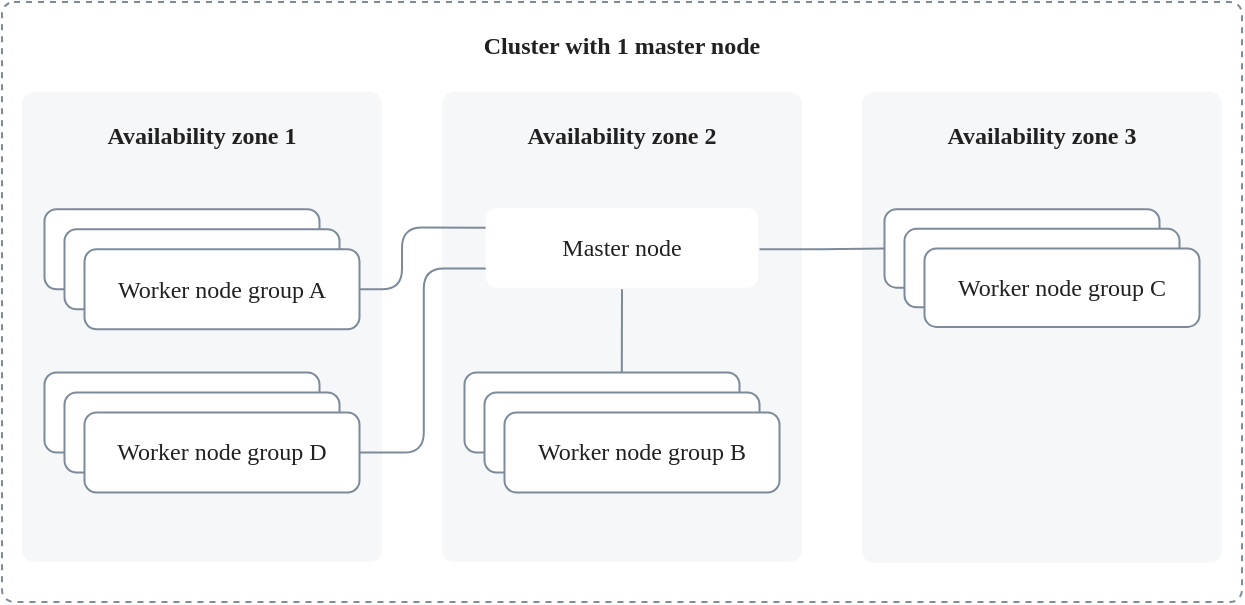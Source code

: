 <mxfile version="28.1.2">
  <diagram name="Страница — 1" id="ZC3x4sXWmPk_2KB8Hm9Z">
    <mxGraphModel dx="946" dy="662" grid="1" gridSize="10" guides="1" tooltips="1" connect="1" arrows="1" fold="1" page="1" pageScale="1" pageWidth="827" pageHeight="1169" math="0" shadow="0">
      <root>
        <mxCell id="0" />
        <mxCell id="1" parent="0" />
        <mxCell id="c6C8GFjZR2mbkUE2H6ZZ-1" value="Cluster with 1 master node" style="rounded=1;whiteSpace=wrap;html=1;strokeColor=#7C8A9A;strokeWidth=1;fontColor=#212121;fillColor=none;dashed=1;fontFamily=VK Sans Display;verticalAlign=top;spacing=10;fontStyle=1;arcSize=12;absoluteArcSize=1;container=0;" vertex="1" parent="1">
          <mxGeometry x="530" y="340" width="620" height="300" as="geometry" />
        </mxCell>
        <mxCell id="c6C8GFjZR2mbkUE2H6ZZ-2" value="&lt;font color=&quot;#212121&quot;&gt;Availability zone 1&lt;/font&gt;" style="rounded=1;whiteSpace=wrap;html=1;fontFamily=VK Sans Display;strokeColor=none;arcsize=12;fillColor=#F6F7F9;spacing=10;verticalAlign=top;spacingTop=0;spacingLeft=0;spacingRight=0;fontStyle=1;arcSize=12;absoluteArcSize=1;container=0;" vertex="1" parent="1">
          <mxGeometry x="540" y="385" width="180" height="235" as="geometry" />
        </mxCell>
        <mxCell id="c6C8GFjZR2mbkUE2H6ZZ-3" value="&lt;font color=&quot;#212121&quot;&gt;Node 1&lt;/font&gt;" style="rounded=1;whiteSpace=wrap;html=1;fontFamily=VK Sans Display;strokeColor=#7C8A9A;arcsize=12;fillColor=#FFFFFF;spacing=0;spacingTop=12;spacingBottom=12;arcSize=12;absoluteArcSize=1;strokeWidth=1;container=0;" vertex="1" parent="1">
          <mxGeometry x="551.25" y="443.6" width="137.5" height="40" as="geometry" />
        </mxCell>
        <mxCell id="c6C8GFjZR2mbkUE2H6ZZ-4" value="&lt;font color=&quot;#212121&quot;&gt;Node 1&lt;/font&gt;" style="rounded=1;whiteSpace=wrap;html=1;fontFamily=VK Sans Display;strokeColor=#7C8A9A;arcsize=12;fillColor=#FFFFFF;spacing=0;spacingTop=12;spacingBottom=12;arcSize=12;absoluteArcSize=1;strokeWidth=1;container=0;" vertex="1" parent="1">
          <mxGeometry x="561.25" y="453.6" width="137.5" height="40" as="geometry" />
        </mxCell>
        <mxCell id="c6C8GFjZR2mbkUE2H6ZZ-5" value="&lt;font color=&quot;#212121&quot;&gt;Worker node group A&lt;/font&gt;" style="rounded=1;whiteSpace=wrap;html=1;fontFamily=VK Sans Display;strokeColor=#7C8A9A;arcsize=12;fillColor=#FFFFFF;spacing=0;spacingTop=12;spacingBottom=12;arcSize=12;absoluteArcSize=1;strokeWidth=1;container=0;" vertex="1" parent="1">
          <mxGeometry x="571.25" y="463.6" width="137.5" height="40" as="geometry" />
        </mxCell>
        <mxCell id="c6C8GFjZR2mbkUE2H6ZZ-6" value="&lt;font color=&quot;#212121&quot;&gt;Node 1&lt;/font&gt;" style="rounded=1;whiteSpace=wrap;html=1;fontFamily=VK Sans Display;strokeColor=#7C8A9A;arcsize=12;fillColor=#FFFFFF;spacing=0;spacingTop=12;spacingBottom=12;arcSize=12;absoluteArcSize=1;strokeWidth=1;container=0;" vertex="1" parent="1">
          <mxGeometry x="551.25" y="525.25" width="137.5" height="40" as="geometry" />
        </mxCell>
        <mxCell id="c6C8GFjZR2mbkUE2H6ZZ-7" value="&lt;font color=&quot;#212121&quot;&gt;Node 1&lt;/font&gt;" style="rounded=1;whiteSpace=wrap;html=1;fontFamily=VK Sans Display;strokeColor=#7C8A9A;arcsize=12;fillColor=#FFFFFF;spacing=0;spacingTop=12;spacingBottom=12;arcSize=12;absoluteArcSize=1;strokeWidth=1;container=0;" vertex="1" parent="1">
          <mxGeometry x="561.25" y="535.25" width="137.5" height="40" as="geometry" />
        </mxCell>
        <mxCell id="c6C8GFjZR2mbkUE2H6ZZ-8" value="&lt;span style=&quot;color: rgb(33, 33, 33);&quot;&gt;Worker node group&amp;nbsp;D&lt;/span&gt;" style="rounded=1;whiteSpace=wrap;html=1;fontFamily=VK Sans Display;strokeColor=#7C8A9A;arcsize=12;fillColor=#FFFFFF;spacing=0;spacingTop=12;spacingBottom=12;arcSize=12;absoluteArcSize=1;strokeWidth=1;container=0;" vertex="1" parent="1">
          <mxGeometry x="571.25" y="545.25" width="137.5" height="40" as="geometry" />
        </mxCell>
        <mxCell id="c6C8GFjZR2mbkUE2H6ZZ-9" value="&lt;font color=&quot;#212121&quot;&gt;Availability zone 2&lt;/font&gt;" style="rounded=1;whiteSpace=wrap;html=1;fontFamily=VK Sans Display;strokeColor=none;arcsize=12;fillColor=#F6F7F9;spacing=10;verticalAlign=top;spacingTop=0;spacingLeft=0;spacingRight=0;fontStyle=1;arcSize=12;absoluteArcSize=1;container=0;" vertex="1" parent="1">
          <mxGeometry x="750" y="385" width="180" height="235" as="geometry" />
        </mxCell>
        <mxCell id="c6C8GFjZR2mbkUE2H6ZZ-10" value="&lt;font color=&quot;#212121&quot;&gt;Node 1&lt;/font&gt;" style="rounded=1;whiteSpace=wrap;html=1;fontFamily=VK Sans Display;strokeColor=#7C8A9A;arcsize=12;fillColor=#FFFFFF;spacing=0;spacingTop=12;spacingBottom=12;arcSize=12;absoluteArcSize=1;strokeWidth=1;container=0;" vertex="1" parent="1">
          <mxGeometry x="761.25" y="525.25" width="137.5" height="40" as="geometry" />
        </mxCell>
        <mxCell id="c6C8GFjZR2mbkUE2H6ZZ-11" value="&lt;font color=&quot;#212121&quot;&gt;Node 1&lt;/font&gt;" style="rounded=1;whiteSpace=wrap;html=1;fontFamily=VK Sans Display;strokeColor=#7C8A9A;arcsize=12;fillColor=#FFFFFF;spacing=0;spacingTop=12;spacingBottom=12;arcSize=12;absoluteArcSize=1;strokeWidth=1;container=0;" vertex="1" parent="1">
          <mxGeometry x="771.25" y="535.25" width="137.5" height="40" as="geometry" />
        </mxCell>
        <mxCell id="c6C8GFjZR2mbkUE2H6ZZ-12" value="&lt;span style=&quot;color: rgb(33, 33, 33);&quot;&gt;Worker node group&amp;nbsp;B&lt;/span&gt;" style="rounded=1;whiteSpace=wrap;html=1;fontFamily=VK Sans Display;strokeColor=#7C8A9A;arcsize=12;fillColor=#FFFFFF;spacing=0;spacingTop=12;spacingBottom=12;arcSize=12;absoluteArcSize=1;strokeWidth=1;container=0;" vertex="1" parent="1">
          <mxGeometry x="781.25" y="545.25" width="137.5" height="40" as="geometry" />
        </mxCell>
        <mxCell id="c6C8GFjZR2mbkUE2H6ZZ-13" style="edgeStyle=orthogonalEdgeStyle;shape=connector;rounded=1;orthogonalLoop=1;jettySize=auto;html=1;labelBackgroundColor=default;strokeColor=#7C8A9A;strokeWidth=1;fontFamily=VK Sans Display;fontSize=16;fontColor=#212121;startArrow=none;startFill=0;endArrow=none;endFill=0;entryX=0.5;entryY=1;entryDx=0;entryDy=0;exitX=0.572;exitY=-0.003;exitDx=0;exitDy=0;exitPerimeter=0;" edge="1" parent="1" source="c6C8GFjZR2mbkUE2H6ZZ-10">
          <mxGeometry relative="1" as="geometry">
            <mxPoint x="850" y="525" as="sourcePoint" />
            <mxPoint x="840" y="483.6" as="targetPoint" />
            <Array as="points">
              <mxPoint x="840" y="525" />
            </Array>
          </mxGeometry>
        </mxCell>
        <mxCell id="c6C8GFjZR2mbkUE2H6ZZ-14" style="edgeStyle=orthogonalEdgeStyle;shape=connector;rounded=1;orthogonalLoop=1;jettySize=auto;html=1;labelBackgroundColor=default;strokeColor=#7C8A9A;strokeWidth=1;fontFamily=VK Sans Display;fontSize=16;fontColor=#212121;startArrow=none;startFill=0;endArrow=none;endFill=0;entryX=0;entryY=0.25;entryDx=0;entryDy=0;exitX=1;exitY=0.5;exitDx=0;exitDy=0;" edge="1" parent="1" source="c6C8GFjZR2mbkUE2H6ZZ-5" target="c6C8GFjZR2mbkUE2H6ZZ-20">
          <mxGeometry relative="1" as="geometry">
            <mxPoint x="740" y="590" as="sourcePoint" />
            <mxPoint x="771.25" y="463.6" as="targetPoint" />
            <Array as="points">
              <mxPoint x="730" y="484" />
              <mxPoint x="730" y="453" />
            </Array>
          </mxGeometry>
        </mxCell>
        <mxCell id="c6C8GFjZR2mbkUE2H6ZZ-15" value="&lt;font color=&quot;#212121&quot;&gt;Availability zone 3&lt;/font&gt;" style="rounded=1;whiteSpace=wrap;html=1;fontFamily=VK Sans Display;strokeColor=none;arcsize=12;fillColor=#F6F7F9;spacing=10;verticalAlign=top;spacingTop=0;spacingLeft=0;spacingRight=0;fontStyle=1;arcSize=12;absoluteArcSize=1;container=0;" vertex="1" parent="1">
          <mxGeometry x="960" y="385" width="180" height="235.385" as="geometry" />
        </mxCell>
        <mxCell id="c6C8GFjZR2mbkUE2H6ZZ-16" value="&lt;font color=&quot;#212121&quot;&gt;Node 1&lt;/font&gt;" style="rounded=1;whiteSpace=wrap;html=1;fontFamily=VK Sans Display;strokeColor=#7C8A9A;arcsize=12;fillColor=#FFFFFF;spacing=0;spacingTop=12;spacingBottom=12;arcSize=12;absoluteArcSize=1;strokeWidth=1;container=0;" vertex="1" parent="1">
          <mxGeometry x="971.25" y="443.6" width="137.5" height="39.23" as="geometry" />
        </mxCell>
        <mxCell id="c6C8GFjZR2mbkUE2H6ZZ-17" value="&lt;font color=&quot;#212121&quot;&gt;Node 1&lt;/font&gt;" style="rounded=1;whiteSpace=wrap;html=1;fontFamily=VK Sans Display;strokeColor=#7C8A9A;arcsize=12;fillColor=#FFFFFF;spacing=0;spacingTop=12;spacingBottom=12;arcSize=12;absoluteArcSize=1;strokeWidth=1;container=0;" vertex="1" parent="1">
          <mxGeometry x="981.25" y="453.41" width="137.5" height="39.23" as="geometry" />
        </mxCell>
        <mxCell id="c6C8GFjZR2mbkUE2H6ZZ-18" value="&lt;font color=&quot;#212121&quot;&gt;Worker node group&amp;nbsp;C&lt;/font&gt;" style="rounded=1;whiteSpace=wrap;html=1;fontFamily=VK Sans Display;strokeColor=#7C8A9A;arcsize=12;fillColor=#FFFFFF;spacing=0;spacingTop=12;spacingBottom=12;arcSize=12;absoluteArcSize=1;strokeWidth=1;container=0;" vertex="1" parent="1">
          <mxGeometry x="991.25" y="463.22" width="137.5" height="39.23" as="geometry" />
        </mxCell>
        <mxCell id="c6C8GFjZR2mbkUE2H6ZZ-19" style="edgeStyle=orthogonalEdgeStyle;shape=connector;rounded=1;orthogonalLoop=1;jettySize=auto;html=1;labelBackgroundColor=default;strokeColor=#7C8A9A;strokeWidth=1;fontFamily=VK Sans Display;fontSize=16;fontColor=#212121;startArrow=none;startFill=0;endArrow=none;endFill=0;entryX=0;entryY=0.5;entryDx=0;entryDy=0;exitX=1;exitY=0.5;exitDx=0;exitDy=0;" edge="1" parent="1" target="c6C8GFjZR2mbkUE2H6ZZ-16">
          <mxGeometry relative="1" as="geometry">
            <mxPoint x="908.75" y="463.6" as="sourcePoint" />
            <mxPoint x="985" y="490" as="targetPoint" />
            <Array as="points">
              <mxPoint x="940" y="464" />
            </Array>
          </mxGeometry>
        </mxCell>
        <mxCell id="c6C8GFjZR2mbkUE2H6ZZ-20" value="&lt;font color=&quot;#212121&quot;&gt;Master node&lt;/font&gt;" style="rounded=1;whiteSpace=wrap;html=1;fontFamily=VK Sans Display;strokeColor=none;arcsize=12;fillColor=#FFFFFF;spacing=0;spacingTop=12;spacingBottom=12;arcSize=12;absoluteArcSize=1;container=0;" vertex="1" parent="1">
          <mxGeometry x="771.88" y="442.83" width="136.25" height="40" as="geometry" />
        </mxCell>
        <mxCell id="c6C8GFjZR2mbkUE2H6ZZ-21" style="edgeStyle=orthogonalEdgeStyle;shape=connector;rounded=1;orthogonalLoop=1;jettySize=auto;html=1;labelBackgroundColor=default;strokeColor=#7C8A9A;strokeWidth=1;fontFamily=VK Sans Display;fontSize=16;fontColor=#212121;startArrow=none;startFill=0;endArrow=none;endFill=0;entryX=0;entryY=0.75;entryDx=0;entryDy=0;exitX=1;exitY=0.5;exitDx=0;exitDy=0;movable=1;resizable=1;rotatable=1;deletable=1;editable=1;locked=0;connectable=1;" edge="1" parent="1">
          <mxGeometry relative="1" as="geometry">
            <mxPoint x="708.88" y="565.25" as="sourcePoint" />
            <mxPoint x="771.88" y="473.25" as="targetPoint" />
            <Array as="points">
              <mxPoint x="740.88" y="565.25" />
              <mxPoint x="740.88" y="473.25" />
            </Array>
          </mxGeometry>
        </mxCell>
      </root>
    </mxGraphModel>
  </diagram>
</mxfile>
